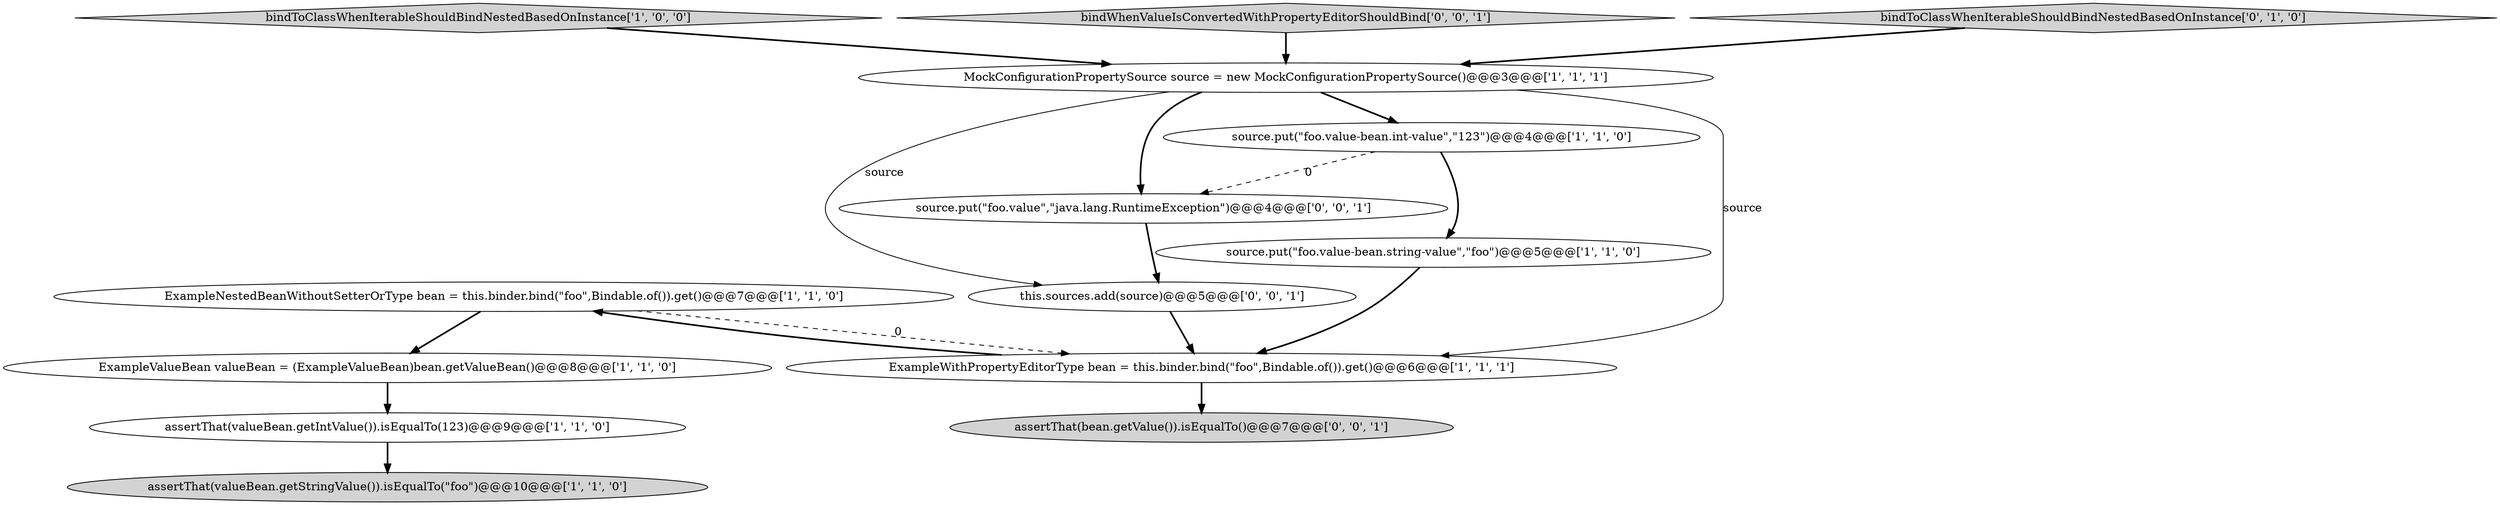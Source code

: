 digraph {
4 [style = filled, label = "ExampleNestedBeanWithoutSetterOrType bean = this.binder.bind(\"foo\",Bindable.of()).get()@@@7@@@['1', '1', '0']", fillcolor = white, shape = ellipse image = "AAA0AAABBB1BBB"];
0 [style = filled, label = "assertThat(valueBean.getIntValue()).isEqualTo(123)@@@9@@@['1', '1', '0']", fillcolor = white, shape = ellipse image = "AAA0AAABBB1BBB"];
3 [style = filled, label = "source.put(\"foo.value-bean.string-value\",\"foo\")@@@5@@@['1', '1', '0']", fillcolor = white, shape = ellipse image = "AAA0AAABBB1BBB"];
6 [style = filled, label = "MockConfigurationPropertySource source = new MockConfigurationPropertySource()@@@3@@@['1', '1', '1']", fillcolor = white, shape = ellipse image = "AAA0AAABBB1BBB"];
12 [style = filled, label = "source.put(\"foo.value\",\"java.lang.RuntimeException\")@@@4@@@['0', '0', '1']", fillcolor = white, shape = ellipse image = "AAA0AAABBB3BBB"];
7 [style = filled, label = "source.put(\"foo.value-bean.int-value\",\"123\")@@@4@@@['1', '1', '0']", fillcolor = white, shape = ellipse image = "AAA0AAABBB1BBB"];
10 [style = filled, label = "this.sources.add(source)@@@5@@@['0', '0', '1']", fillcolor = white, shape = ellipse image = "AAA0AAABBB3BBB"];
5 [style = filled, label = "bindToClassWhenIterableShouldBindNestedBasedOnInstance['1', '0', '0']", fillcolor = lightgray, shape = diamond image = "AAA0AAABBB1BBB"];
11 [style = filled, label = "bindWhenValueIsConvertedWithPropertyEditorShouldBind['0', '0', '1']", fillcolor = lightgray, shape = diamond image = "AAA0AAABBB3BBB"];
9 [style = filled, label = "bindToClassWhenIterableShouldBindNestedBasedOnInstance['0', '1', '0']", fillcolor = lightgray, shape = diamond image = "AAA0AAABBB2BBB"];
13 [style = filled, label = "assertThat(bean.getValue()).isEqualTo()@@@7@@@['0', '0', '1']", fillcolor = lightgray, shape = ellipse image = "AAA0AAABBB3BBB"];
8 [style = filled, label = "assertThat(valueBean.getStringValue()).isEqualTo(\"foo\")@@@10@@@['1', '1', '0']", fillcolor = lightgray, shape = ellipse image = "AAA0AAABBB1BBB"];
1 [style = filled, label = "ExampleWithPropertyEditorType bean = this.binder.bind(\"foo\",Bindable.of()).get()@@@6@@@['1', '1', '1']", fillcolor = white, shape = ellipse image = "AAA0AAABBB1BBB"];
2 [style = filled, label = "ExampleValueBean valueBean = (ExampleValueBean)bean.getValueBean()@@@8@@@['1', '1', '0']", fillcolor = white, shape = ellipse image = "AAA0AAABBB1BBB"];
7->12 [style = dashed, label="0"];
11->6 [style = bold, label=""];
4->1 [style = dashed, label="0"];
1->4 [style = bold, label=""];
2->0 [style = bold, label=""];
12->10 [style = bold, label=""];
4->2 [style = bold, label=""];
5->6 [style = bold, label=""];
6->7 [style = bold, label=""];
3->1 [style = bold, label=""];
10->1 [style = bold, label=""];
6->10 [style = solid, label="source"];
1->13 [style = bold, label=""];
7->3 [style = bold, label=""];
9->6 [style = bold, label=""];
0->8 [style = bold, label=""];
6->1 [style = solid, label="source"];
6->12 [style = bold, label=""];
}
